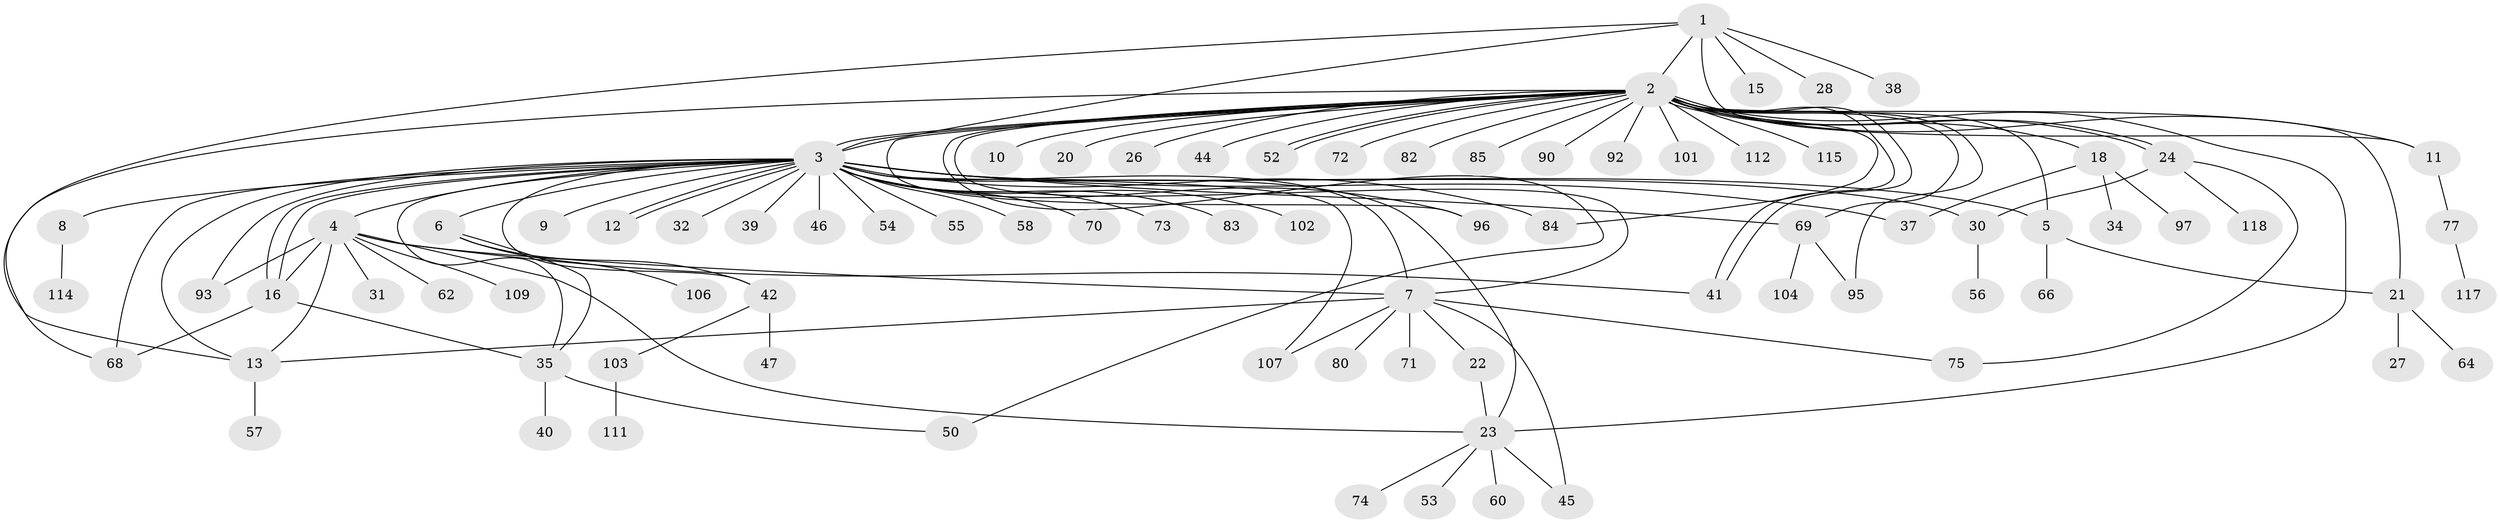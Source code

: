 // original degree distribution, {8: 0.00847457627118644, 37: 0.00847457627118644, 39: 0.00847457627118644, 6: 0.025423728813559324, 3: 0.1271186440677966, 5: 0.0423728813559322, 10: 0.01694915254237288, 2: 0.2033898305084746, 1: 0.5084745762711864, 9: 0.00847457627118644, 7: 0.00847457627118644, 4: 0.03389830508474576}
// Generated by graph-tools (version 1.1) at 2025/11/02/27/25 16:11:10]
// undirected, 84 vertices, 119 edges
graph export_dot {
graph [start="1"]
  node [color=gray90,style=filled];
  1 [super="+61"];
  2 [super="+14"];
  3 [super="+19"];
  4 [super="+33"];
  5 [super="+43"];
  6 [super="+100"];
  7 [super="+17"];
  8;
  9;
  10;
  11;
  12 [super="+25"];
  13 [super="+48"];
  15;
  16 [super="+86"];
  18 [super="+59"];
  20 [super="+78"];
  21 [super="+98"];
  22;
  23 [super="+29"];
  24 [super="+94"];
  26 [super="+81"];
  27;
  28;
  30 [super="+36"];
  31 [super="+79"];
  32;
  34 [super="+88"];
  35 [super="+99"];
  37 [super="+51"];
  38;
  39;
  40;
  41 [super="+110"];
  42 [super="+49"];
  44;
  45;
  46;
  47;
  50 [super="+63"];
  52;
  53 [super="+91"];
  54 [super="+67"];
  55;
  56;
  57;
  58;
  60 [super="+65"];
  62;
  64;
  66;
  68 [super="+76"];
  69 [super="+87"];
  70;
  71;
  72;
  73;
  74;
  75 [super="+113"];
  77;
  80;
  82;
  83;
  84 [super="+89"];
  85;
  90;
  92;
  93 [super="+105"];
  95 [super="+116"];
  96 [super="+108"];
  97;
  101;
  102;
  103;
  104;
  106;
  107;
  109;
  111;
  112;
  114;
  115;
  117;
  118;
  1 -- 2;
  1 -- 3;
  1 -- 11;
  1 -- 13;
  1 -- 15;
  1 -- 28;
  1 -- 38;
  2 -- 3;
  2 -- 3;
  2 -- 5 [weight=2];
  2 -- 7;
  2 -- 10;
  2 -- 11;
  2 -- 18;
  2 -- 20;
  2 -- 21;
  2 -- 23;
  2 -- 24 [weight=2];
  2 -- 24;
  2 -- 26;
  2 -- 41;
  2 -- 41;
  2 -- 44;
  2 -- 50;
  2 -- 52;
  2 -- 52;
  2 -- 68;
  2 -- 69;
  2 -- 72;
  2 -- 82;
  2 -- 85;
  2 -- 90;
  2 -- 92;
  2 -- 95 [weight=2];
  2 -- 96;
  2 -- 101;
  2 -- 112;
  2 -- 115;
  2 -- 84;
  3 -- 4 [weight=2];
  3 -- 5;
  3 -- 6;
  3 -- 7 [weight=2];
  3 -- 8;
  3 -- 9 [weight=2];
  3 -- 12;
  3 -- 12;
  3 -- 13;
  3 -- 16;
  3 -- 16;
  3 -- 30;
  3 -- 32;
  3 -- 35;
  3 -- 37;
  3 -- 39;
  3 -- 42 [weight=2];
  3 -- 54;
  3 -- 55 [weight=2];
  3 -- 58;
  3 -- 68;
  3 -- 69 [weight=2];
  3 -- 70;
  3 -- 73;
  3 -- 83;
  3 -- 84 [weight=2];
  3 -- 93;
  3 -- 102;
  3 -- 107;
  3 -- 96;
  3 -- 46;
  3 -- 23;
  4 -- 16;
  4 -- 31;
  4 -- 109;
  4 -- 93;
  4 -- 7;
  4 -- 41;
  4 -- 13;
  4 -- 62;
  4 -- 23;
  5 -- 66;
  5 -- 21;
  6 -- 35;
  6 -- 106;
  6 -- 42;
  7 -- 22;
  7 -- 45;
  7 -- 71;
  7 -- 75;
  7 -- 80;
  7 -- 107;
  7 -- 13;
  8 -- 114;
  11 -- 77;
  13 -- 57;
  16 -- 35;
  16 -- 68;
  18 -- 34;
  18 -- 37;
  18 -- 97;
  21 -- 27;
  21 -- 64;
  22 -- 23;
  23 -- 74;
  23 -- 45;
  23 -- 53;
  23 -- 60;
  24 -- 118;
  24 -- 75;
  24 -- 30;
  30 -- 56;
  35 -- 40;
  35 -- 50;
  42 -- 47;
  42 -- 103;
  69 -- 104;
  69 -- 95;
  77 -- 117;
  103 -- 111;
}
